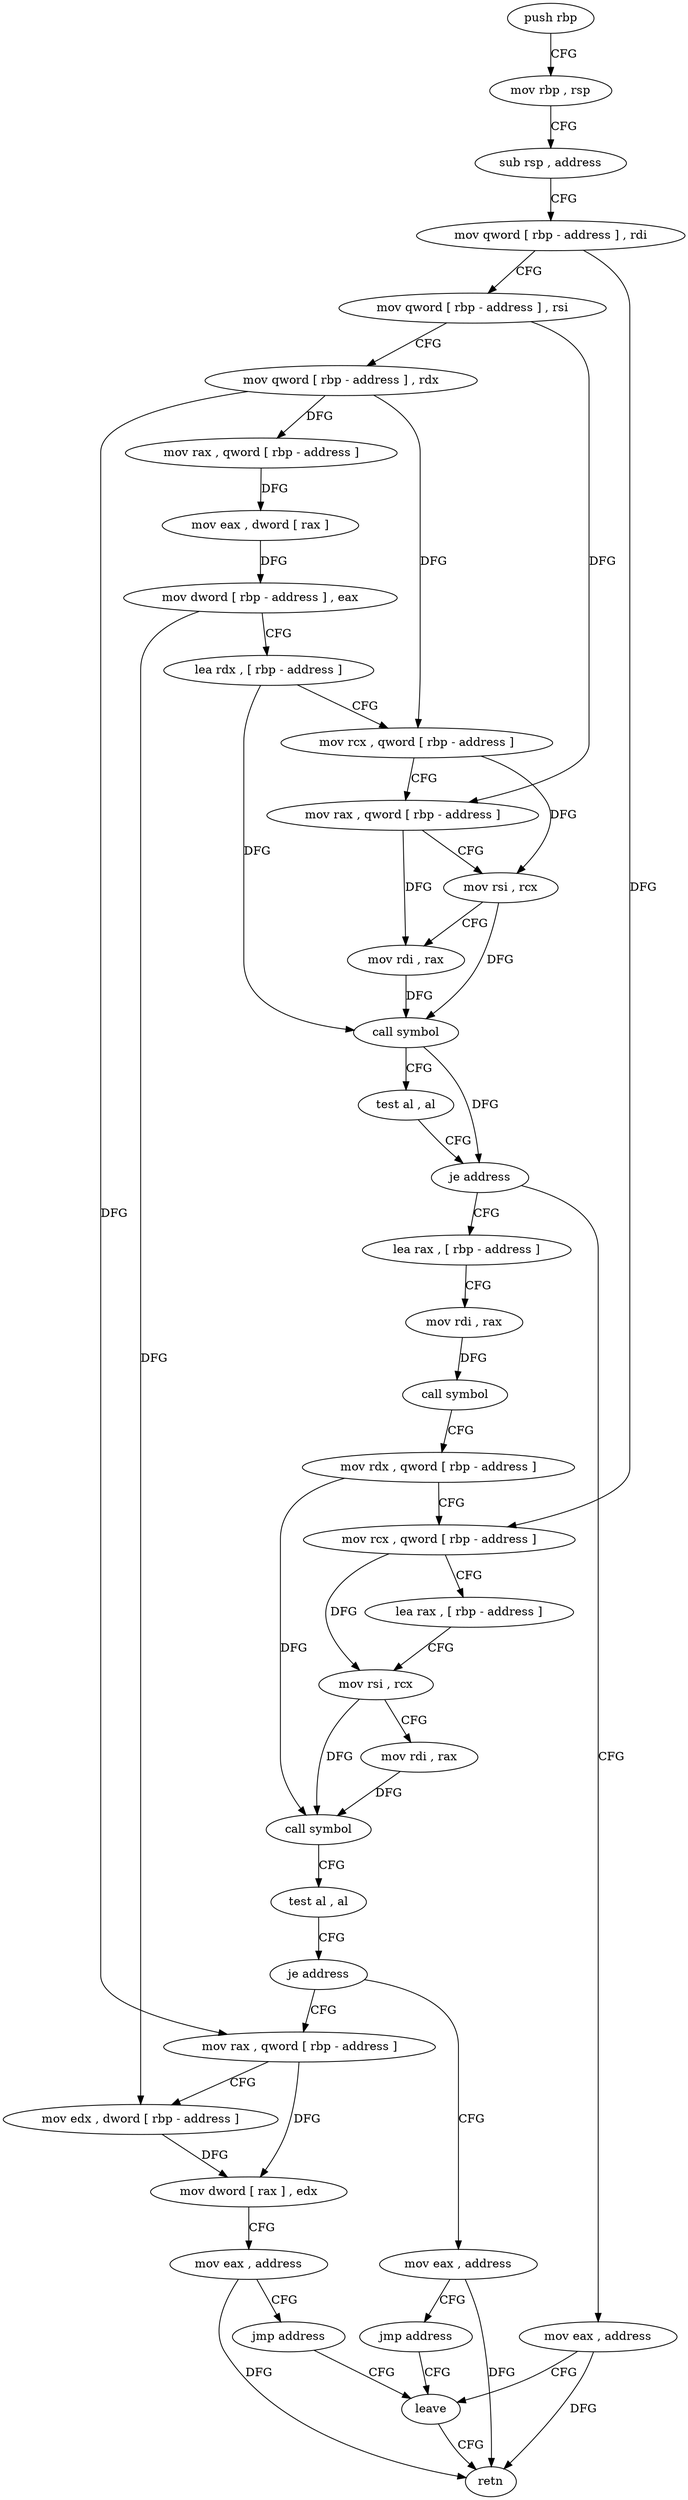 digraph "func" {
"4266055" [label = "push rbp" ]
"4266056" [label = "mov rbp , rsp" ]
"4266059" [label = "sub rsp , address" ]
"4266063" [label = "mov qword [ rbp - address ] , rdi" ]
"4266067" [label = "mov qword [ rbp - address ] , rsi" ]
"4266071" [label = "mov qword [ rbp - address ] , rdx" ]
"4266075" [label = "mov rax , qword [ rbp - address ]" ]
"4266079" [label = "mov eax , dword [ rax ]" ]
"4266081" [label = "mov dword [ rbp - address ] , eax" ]
"4266084" [label = "lea rdx , [ rbp - address ]" ]
"4266088" [label = "mov rcx , qword [ rbp - address ]" ]
"4266092" [label = "mov rax , qword [ rbp - address ]" ]
"4266096" [label = "mov rsi , rcx" ]
"4266099" [label = "mov rdi , rax" ]
"4266102" [label = "call symbol" ]
"4266107" [label = "test al , al" ]
"4266109" [label = "je address" ]
"4266173" [label = "mov eax , address" ]
"4266111" [label = "lea rax , [ rbp - address ]" ]
"4266178" [label = "leave" ]
"4266115" [label = "mov rdi , rax" ]
"4266118" [label = "call symbol" ]
"4266123" [label = "mov rdx , qword [ rbp - address ]" ]
"4266127" [label = "mov rcx , qword [ rbp - address ]" ]
"4266131" [label = "lea rax , [ rbp - address ]" ]
"4266135" [label = "mov rsi , rcx" ]
"4266138" [label = "mov rdi , rax" ]
"4266141" [label = "call symbol" ]
"4266146" [label = "test al , al" ]
"4266148" [label = "je address" ]
"4266157" [label = "mov rax , qword [ rbp - address ]" ]
"4266150" [label = "mov eax , address" ]
"4266161" [label = "mov edx , dword [ rbp - address ]" ]
"4266164" [label = "mov dword [ rax ] , edx" ]
"4266166" [label = "mov eax , address" ]
"4266171" [label = "jmp address" ]
"4266155" [label = "jmp address" ]
"4266179" [label = "retn" ]
"4266055" -> "4266056" [ label = "CFG" ]
"4266056" -> "4266059" [ label = "CFG" ]
"4266059" -> "4266063" [ label = "CFG" ]
"4266063" -> "4266067" [ label = "CFG" ]
"4266063" -> "4266127" [ label = "DFG" ]
"4266067" -> "4266071" [ label = "CFG" ]
"4266067" -> "4266092" [ label = "DFG" ]
"4266071" -> "4266075" [ label = "DFG" ]
"4266071" -> "4266088" [ label = "DFG" ]
"4266071" -> "4266157" [ label = "DFG" ]
"4266075" -> "4266079" [ label = "DFG" ]
"4266079" -> "4266081" [ label = "DFG" ]
"4266081" -> "4266084" [ label = "CFG" ]
"4266081" -> "4266161" [ label = "DFG" ]
"4266084" -> "4266088" [ label = "CFG" ]
"4266084" -> "4266102" [ label = "DFG" ]
"4266088" -> "4266092" [ label = "CFG" ]
"4266088" -> "4266096" [ label = "DFG" ]
"4266092" -> "4266096" [ label = "CFG" ]
"4266092" -> "4266099" [ label = "DFG" ]
"4266096" -> "4266099" [ label = "CFG" ]
"4266096" -> "4266102" [ label = "DFG" ]
"4266099" -> "4266102" [ label = "DFG" ]
"4266102" -> "4266107" [ label = "CFG" ]
"4266102" -> "4266109" [ label = "DFG" ]
"4266107" -> "4266109" [ label = "CFG" ]
"4266109" -> "4266173" [ label = "CFG" ]
"4266109" -> "4266111" [ label = "CFG" ]
"4266173" -> "4266178" [ label = "CFG" ]
"4266173" -> "4266179" [ label = "DFG" ]
"4266111" -> "4266115" [ label = "CFG" ]
"4266178" -> "4266179" [ label = "CFG" ]
"4266115" -> "4266118" [ label = "DFG" ]
"4266118" -> "4266123" [ label = "CFG" ]
"4266123" -> "4266127" [ label = "CFG" ]
"4266123" -> "4266141" [ label = "DFG" ]
"4266127" -> "4266131" [ label = "CFG" ]
"4266127" -> "4266135" [ label = "DFG" ]
"4266131" -> "4266135" [ label = "CFG" ]
"4266135" -> "4266138" [ label = "CFG" ]
"4266135" -> "4266141" [ label = "DFG" ]
"4266138" -> "4266141" [ label = "DFG" ]
"4266141" -> "4266146" [ label = "CFG" ]
"4266146" -> "4266148" [ label = "CFG" ]
"4266148" -> "4266157" [ label = "CFG" ]
"4266148" -> "4266150" [ label = "CFG" ]
"4266157" -> "4266161" [ label = "CFG" ]
"4266157" -> "4266164" [ label = "DFG" ]
"4266150" -> "4266155" [ label = "CFG" ]
"4266150" -> "4266179" [ label = "DFG" ]
"4266161" -> "4266164" [ label = "DFG" ]
"4266164" -> "4266166" [ label = "CFG" ]
"4266166" -> "4266171" [ label = "CFG" ]
"4266166" -> "4266179" [ label = "DFG" ]
"4266171" -> "4266178" [ label = "CFG" ]
"4266155" -> "4266178" [ label = "CFG" ]
}
